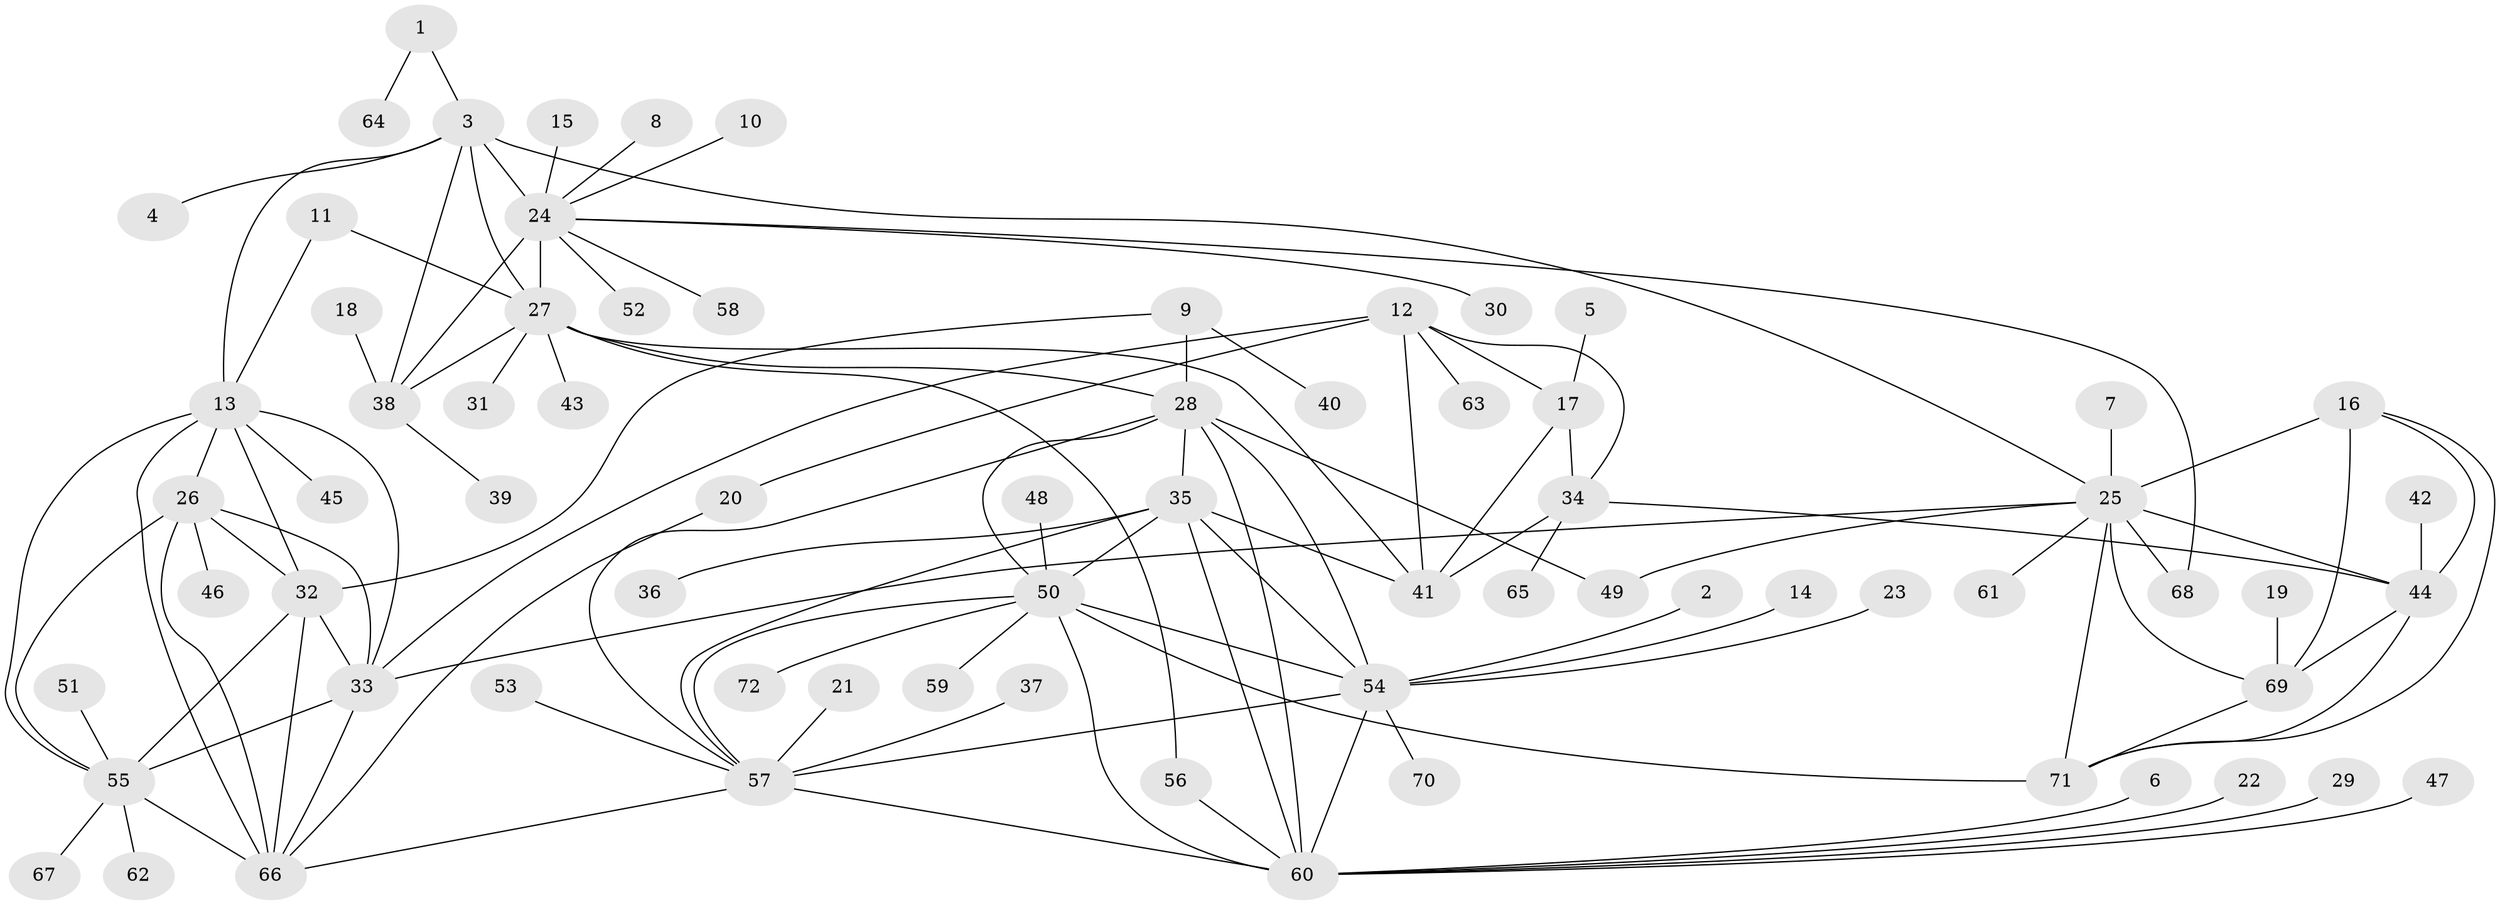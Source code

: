 // original degree distribution, {10: 0.03496503496503497, 12: 0.027972027972027972, 8: 0.06293706293706294, 14: 0.006993006993006993, 9: 0.04195804195804196, 7: 0.03496503496503497, 11: 0.02097902097902098, 6: 0.013986013986013986, 2: 0.16083916083916083, 1: 0.5664335664335665, 3: 0.02097902097902098, 4: 0.006993006993006993}
// Generated by graph-tools (version 1.1) at 2025/02/03/09/25 03:02:32]
// undirected, 72 vertices, 115 edges
graph export_dot {
graph [start="1"]
  node [color=gray90,style=filled];
  1;
  2;
  3;
  4;
  5;
  6;
  7;
  8;
  9;
  10;
  11;
  12;
  13;
  14;
  15;
  16;
  17;
  18;
  19;
  20;
  21;
  22;
  23;
  24;
  25;
  26;
  27;
  28;
  29;
  30;
  31;
  32;
  33;
  34;
  35;
  36;
  37;
  38;
  39;
  40;
  41;
  42;
  43;
  44;
  45;
  46;
  47;
  48;
  49;
  50;
  51;
  52;
  53;
  54;
  55;
  56;
  57;
  58;
  59;
  60;
  61;
  62;
  63;
  64;
  65;
  66;
  67;
  68;
  69;
  70;
  71;
  72;
  1 -- 3 [weight=1.0];
  1 -- 64 [weight=1.0];
  2 -- 54 [weight=1.0];
  3 -- 4 [weight=1.0];
  3 -- 13 [weight=1.0];
  3 -- 24 [weight=6.0];
  3 -- 25 [weight=1.0];
  3 -- 27 [weight=3.0];
  3 -- 38 [weight=3.0];
  5 -- 17 [weight=1.0];
  6 -- 60 [weight=1.0];
  7 -- 25 [weight=1.0];
  8 -- 24 [weight=1.0];
  9 -- 28 [weight=1.0];
  9 -- 32 [weight=1.0];
  9 -- 40 [weight=1.0];
  10 -- 24 [weight=1.0];
  11 -- 13 [weight=1.0];
  11 -- 27 [weight=1.0];
  12 -- 17 [weight=2.0];
  12 -- 20 [weight=1.0];
  12 -- 33 [weight=1.0];
  12 -- 34 [weight=2.0];
  12 -- 41 [weight=2.0];
  12 -- 63 [weight=1.0];
  13 -- 26 [weight=1.0];
  13 -- 32 [weight=1.0];
  13 -- 33 [weight=1.0];
  13 -- 45 [weight=1.0];
  13 -- 55 [weight=2.0];
  13 -- 66 [weight=1.0];
  14 -- 54 [weight=1.0];
  15 -- 24 [weight=1.0];
  16 -- 25 [weight=4.0];
  16 -- 44 [weight=2.0];
  16 -- 69 [weight=2.0];
  16 -- 71 [weight=2.0];
  17 -- 34 [weight=4.0];
  17 -- 41 [weight=4.0];
  18 -- 38 [weight=1.0];
  19 -- 69 [weight=1.0];
  20 -- 66 [weight=1.0];
  21 -- 57 [weight=1.0];
  22 -- 60 [weight=1.0];
  23 -- 54 [weight=1.0];
  24 -- 27 [weight=2.0];
  24 -- 30 [weight=1.0];
  24 -- 38 [weight=2.0];
  24 -- 52 [weight=1.0];
  24 -- 58 [weight=1.0];
  24 -- 68 [weight=1.0];
  25 -- 33 [weight=1.0];
  25 -- 44 [weight=2.0];
  25 -- 49 [weight=1.0];
  25 -- 61 [weight=1.0];
  25 -- 68 [weight=1.0];
  25 -- 69 [weight=2.0];
  25 -- 71 [weight=2.0];
  26 -- 32 [weight=1.0];
  26 -- 33 [weight=1.0];
  26 -- 46 [weight=1.0];
  26 -- 55 [weight=2.0];
  26 -- 66 [weight=1.0];
  27 -- 28 [weight=1.0];
  27 -- 31 [weight=1.0];
  27 -- 38 [weight=1.0];
  27 -- 41 [weight=1.0];
  27 -- 43 [weight=1.0];
  27 -- 56 [weight=1.0];
  28 -- 35 [weight=1.0];
  28 -- 49 [weight=1.0];
  28 -- 50 [weight=1.0];
  28 -- 54 [weight=1.0];
  28 -- 57 [weight=1.0];
  28 -- 60 [weight=2.0];
  29 -- 60 [weight=1.0];
  32 -- 33 [weight=1.0];
  32 -- 55 [weight=2.0];
  32 -- 66 [weight=1.0];
  33 -- 55 [weight=2.0];
  33 -- 66 [weight=1.0];
  34 -- 41 [weight=4.0];
  34 -- 44 [weight=1.0];
  34 -- 65 [weight=1.0];
  35 -- 36 [weight=1.0];
  35 -- 41 [weight=1.0];
  35 -- 50 [weight=1.0];
  35 -- 54 [weight=1.0];
  35 -- 57 [weight=1.0];
  35 -- 60 [weight=2.0];
  37 -- 57 [weight=1.0];
  38 -- 39 [weight=1.0];
  42 -- 44 [weight=1.0];
  44 -- 69 [weight=1.0];
  44 -- 71 [weight=1.0];
  47 -- 60 [weight=1.0];
  48 -- 50 [weight=1.0];
  50 -- 54 [weight=1.0];
  50 -- 57 [weight=1.0];
  50 -- 59 [weight=1.0];
  50 -- 60 [weight=2.0];
  50 -- 71 [weight=1.0];
  50 -- 72 [weight=1.0];
  51 -- 55 [weight=1.0];
  53 -- 57 [weight=1.0];
  54 -- 57 [weight=1.0];
  54 -- 60 [weight=2.0];
  54 -- 70 [weight=1.0];
  55 -- 62 [weight=1.0];
  55 -- 66 [weight=2.0];
  55 -- 67 [weight=1.0];
  56 -- 60 [weight=1.0];
  57 -- 60 [weight=2.0];
  57 -- 66 [weight=1.0];
  69 -- 71 [weight=1.0];
}
